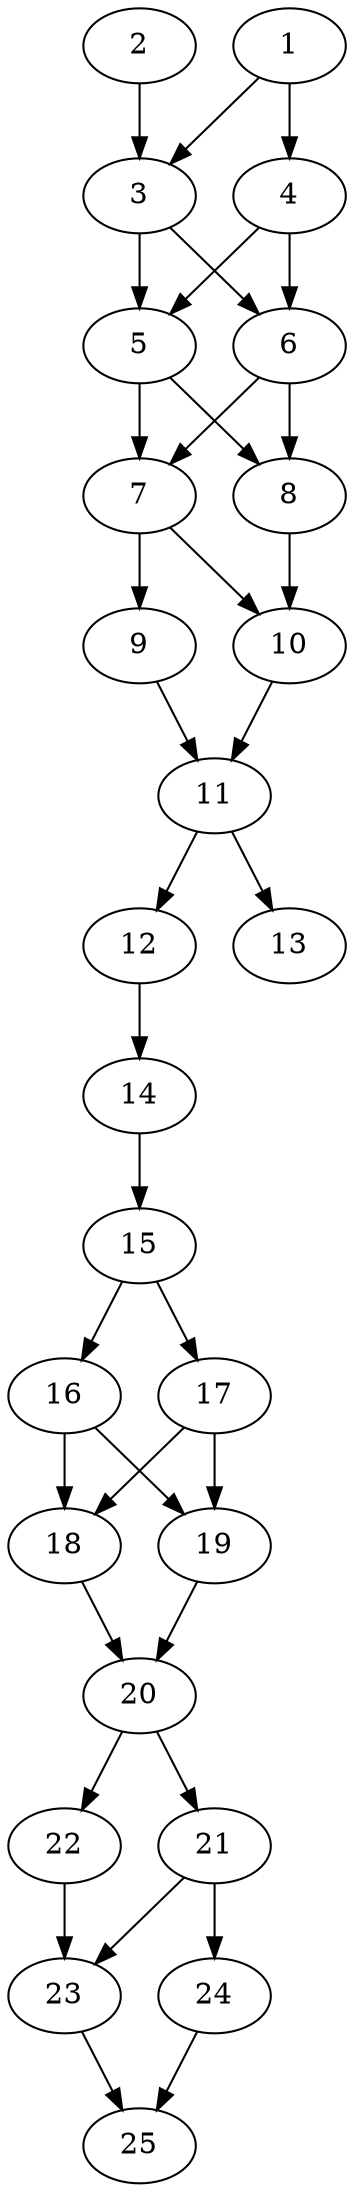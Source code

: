 // DAG automatically generated by daggen at Thu Oct  3 14:00:39 2019
// ./daggen --dot -n 25 --ccr 0.4 --fat 0.3 --regular 0.7 --density 0.9 --mindata 5242880 --maxdata 52428800 
digraph G {
  1 [size="91102720", alpha="0.03", expect_size="36441088"] 
  1 -> 3 [size ="36441088"]
  1 -> 4 [size ="36441088"]
  2 [size="101498880", alpha="0.12", expect_size="40599552"] 
  2 -> 3 [size ="40599552"]
  3 [size="128181760", alpha="0.13", expect_size="51272704"] 
  3 -> 5 [size ="51272704"]
  3 -> 6 [size ="51272704"]
  4 [size="108285440", alpha="0.18", expect_size="43314176"] 
  4 -> 5 [size ="43314176"]
  4 -> 6 [size ="43314176"]
  5 [size="65751040", alpha="0.04", expect_size="26300416"] 
  5 -> 7 [size ="26300416"]
  5 -> 8 [size ="26300416"]
  6 [size="124651520", alpha="0.03", expect_size="49860608"] 
  6 -> 7 [size ="49860608"]
  6 -> 8 [size ="49860608"]
  7 [size="71505920", alpha="0.15", expect_size="28602368"] 
  7 -> 9 [size ="28602368"]
  7 -> 10 [size ="28602368"]
  8 [size="118118400", alpha="0.17", expect_size="47247360"] 
  8 -> 10 [size ="47247360"]
  9 [size="41745920", alpha="0.16", expect_size="16698368"] 
  9 -> 11 [size ="16698368"]
  10 [size="88583680", alpha="0.09", expect_size="35433472"] 
  10 -> 11 [size ="35433472"]
  11 [size="34513920", alpha="0.15", expect_size="13805568"] 
  11 -> 12 [size ="13805568"]
  11 -> 13 [size ="13805568"]
  12 [size="54405120", alpha="0.18", expect_size="21762048"] 
  12 -> 14 [size ="21762048"]
  13 [size="125416960", alpha="0.12", expect_size="50166784"] 
  14 [size="85952000", alpha="0.19", expect_size="34380800"] 
  14 -> 15 [size ="34380800"]
  15 [size="71357440", alpha="0.07", expect_size="28542976"] 
  15 -> 16 [size ="28542976"]
  15 -> 17 [size ="28542976"]
  16 [size="92003840", alpha="0.11", expect_size="36801536"] 
  16 -> 18 [size ="36801536"]
  16 -> 19 [size ="36801536"]
  17 [size="107868160", alpha="0.14", expect_size="43147264"] 
  17 -> 18 [size ="43147264"]
  17 -> 19 [size ="43147264"]
  18 [size="78310400", alpha="0.12", expect_size="31324160"] 
  18 -> 20 [size ="31324160"]
  19 [size="59450880", alpha="0.10", expect_size="23780352"] 
  19 -> 20 [size ="23780352"]
  20 [size="34042880", alpha="0.05", expect_size="13617152"] 
  20 -> 21 [size ="13617152"]
  20 -> 22 [size ="13617152"]
  21 [size="87168000", alpha="0.13", expect_size="34867200"] 
  21 -> 23 [size ="34867200"]
  21 -> 24 [size ="34867200"]
  22 [size="58570240", alpha="0.17", expect_size="23428096"] 
  22 -> 23 [size ="23428096"]
  23 [size="48089600", alpha="0.19", expect_size="19235840"] 
  23 -> 25 [size ="19235840"]
  24 [size="116134400", alpha="0.18", expect_size="46453760"] 
  24 -> 25 [size ="46453760"]
  25 [size="112373760", alpha="0.06", expect_size="44949504"] 
}
